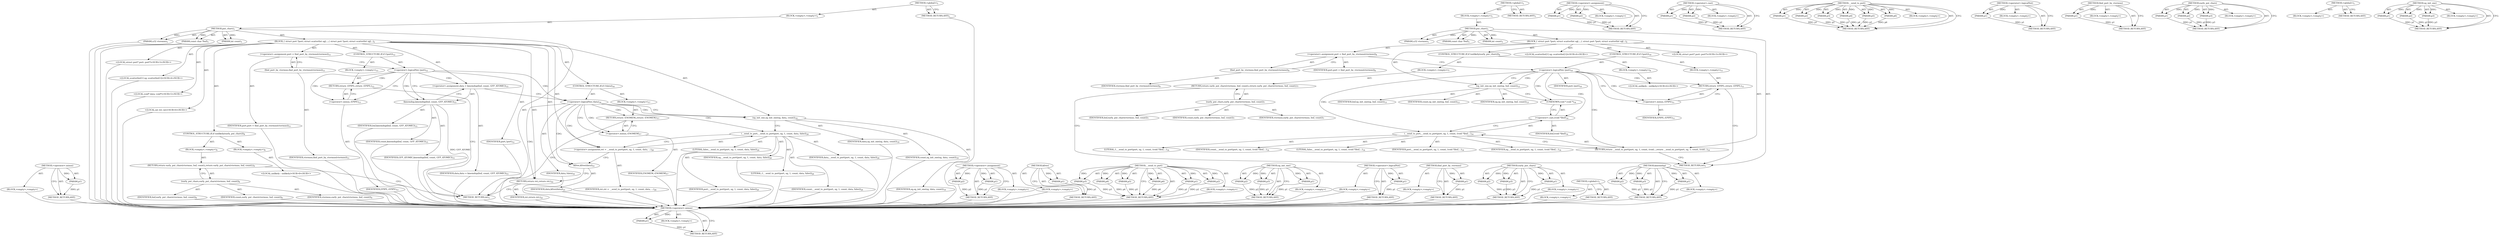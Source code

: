 digraph "kmemdup" {
vulnerable_97 [label=<(METHOD,&lt;operator&gt;.minus)>];
vulnerable_98 [label=<(PARAM,p1)>];
vulnerable_99 [label=<(BLOCK,&lt;empty&gt;,&lt;empty&gt;)>];
vulnerable_100 [label=<(METHOD_RETURN,ANY)>];
vulnerable_6 [label=<(METHOD,&lt;global&gt;)<SUB>1</SUB>>];
vulnerable_7 [label=<(BLOCK,&lt;empty&gt;,&lt;empty&gt;)<SUB>1</SUB>>];
vulnerable_8 [label=<(METHOD,put_chars)<SUB>1</SUB>>];
vulnerable_9 [label=<(PARAM,u32 vtermno)<SUB>1</SUB>>];
vulnerable_10 [label=<(PARAM,const char *buf)<SUB>1</SUB>>];
vulnerable_11 [label=<(PARAM,int count)<SUB>1</SUB>>];
vulnerable_12 [label=<(BLOCK,{
 	struct port *port;
 	struct scatterlist sg[...,{
 	struct port *port;
 	struct scatterlist sg[...)<SUB>2</SUB>>];
vulnerable_13 [label="<(LOCAL,struct port* port: port*)<SUB>3</SUB>>"];
vulnerable_14 [label="<(LOCAL,scatterlist[1] sg: scatterlist[1])<SUB>4</SUB>>"];
vulnerable_15 [label=<(CONTROL_STRUCTURE,IF,if (unlikely(early_put_chars)))<SUB>6</SUB>>];
vulnerable_16 [label=<(BLOCK,&lt;empty&gt;,&lt;empty&gt;)<SUB>6</SUB>>];
vulnerable_17 [label="<(LOCAL,unlikely : unlikely)<SUB>6</SUB>>"];
vulnerable_18 [label=<(BLOCK,&lt;empty&gt;,&lt;empty&gt;)<SUB>7</SUB>>];
vulnerable_19 [label=<(RETURN,return early_put_chars(vtermno, buf, count);,return early_put_chars(vtermno, buf, count);)<SUB>7</SUB>>];
vulnerable_20 [label=<(early_put_chars,early_put_chars(vtermno, buf, count))<SUB>7</SUB>>];
vulnerable_21 [label=<(IDENTIFIER,vtermno,early_put_chars(vtermno, buf, count))<SUB>7</SUB>>];
vulnerable_22 [label=<(IDENTIFIER,buf,early_put_chars(vtermno, buf, count))<SUB>7</SUB>>];
vulnerable_23 [label=<(IDENTIFIER,count,early_put_chars(vtermno, buf, count))<SUB>7</SUB>>];
vulnerable_24 [label=<(&lt;operator&gt;.assignment,port = find_port_by_vtermno(vtermno))<SUB>9</SUB>>];
vulnerable_25 [label=<(IDENTIFIER,port,port = find_port_by_vtermno(vtermno))<SUB>9</SUB>>];
vulnerable_26 [label=<(find_port_by_vtermno,find_port_by_vtermno(vtermno))<SUB>9</SUB>>];
vulnerable_27 [label=<(IDENTIFIER,vtermno,find_port_by_vtermno(vtermno))<SUB>9</SUB>>];
vulnerable_28 [label=<(CONTROL_STRUCTURE,IF,if (!port))<SUB>10</SUB>>];
vulnerable_29 [label=<(&lt;operator&gt;.logicalNot,!port)<SUB>10</SUB>>];
vulnerable_30 [label=<(IDENTIFIER,port,!port)<SUB>10</SUB>>];
vulnerable_31 [label=<(BLOCK,&lt;empty&gt;,&lt;empty&gt;)<SUB>11</SUB>>];
vulnerable_32 [label=<(RETURN,return -EPIPE;,return -EPIPE;)<SUB>11</SUB>>];
vulnerable_33 [label=<(&lt;operator&gt;.minus,-EPIPE)<SUB>11</SUB>>];
vulnerable_34 [label=<(IDENTIFIER,EPIPE,-EPIPE)<SUB>11</SUB>>];
vulnerable_35 [label=<(sg_init_one,sg_init_one(sg, buf, count))<SUB>13</SUB>>];
vulnerable_36 [label=<(IDENTIFIER,sg,sg_init_one(sg, buf, count))<SUB>13</SUB>>];
vulnerable_37 [label=<(IDENTIFIER,buf,sg_init_one(sg, buf, count))<SUB>13</SUB>>];
vulnerable_38 [label=<(IDENTIFIER,count,sg_init_one(sg, buf, count))<SUB>13</SUB>>];
vulnerable_39 [label=<(RETURN,return __send_to_port(port, sg, 1, count, (void...,return __send_to_port(port, sg, 1, count, (void...)<SUB>14</SUB>>];
vulnerable_40 [label=<(__send_to_port,__send_to_port(port, sg, 1, count, (void *)buf,...)<SUB>14</SUB>>];
vulnerable_41 [label=<(IDENTIFIER,port,__send_to_port(port, sg, 1, count, (void *)buf,...)<SUB>14</SUB>>];
vulnerable_42 [label=<(IDENTIFIER,sg,__send_to_port(port, sg, 1, count, (void *)buf,...)<SUB>14</SUB>>];
vulnerable_43 [label=<(LITERAL,1,__send_to_port(port, sg, 1, count, (void *)buf,...)<SUB>14</SUB>>];
vulnerable_44 [label=<(IDENTIFIER,count,__send_to_port(port, sg, 1, count, (void *)buf,...)<SUB>14</SUB>>];
vulnerable_45 [label=<(&lt;operator&gt;.cast,(void *)buf)<SUB>14</SUB>>];
vulnerable_46 [label=<(UNKNOWN,void *,void *)<SUB>14</SUB>>];
vulnerable_47 [label=<(IDENTIFIER,buf,(void *)buf)<SUB>14</SUB>>];
vulnerable_48 [label=<(LITERAL,false,__send_to_port(port, sg, 1, count, (void *)buf,...)<SUB>14</SUB>>];
vulnerable_49 [label=<(METHOD_RETURN,int)<SUB>1</SUB>>];
vulnerable_51 [label=<(METHOD_RETURN,ANY)<SUB>1</SUB>>];
vulnerable_84 [label=<(METHOD,&lt;operator&gt;.assignment)>];
vulnerable_85 [label=<(PARAM,p1)>];
vulnerable_86 [label=<(PARAM,p2)>];
vulnerable_87 [label=<(BLOCK,&lt;empty&gt;,&lt;empty&gt;)>];
vulnerable_88 [label=<(METHOD_RETURN,ANY)>];
vulnerable_116 [label=<(METHOD,&lt;operator&gt;.cast)>];
vulnerable_117 [label=<(PARAM,p1)>];
vulnerable_118 [label=<(PARAM,p2)>];
vulnerable_119 [label=<(BLOCK,&lt;empty&gt;,&lt;empty&gt;)>];
vulnerable_120 [label=<(METHOD_RETURN,ANY)>];
vulnerable_107 [label=<(METHOD,__send_to_port)>];
vulnerable_108 [label=<(PARAM,p1)>];
vulnerable_109 [label=<(PARAM,p2)>];
vulnerable_110 [label=<(PARAM,p3)>];
vulnerable_111 [label=<(PARAM,p4)>];
vulnerable_112 [label=<(PARAM,p5)>];
vulnerable_113 [label=<(PARAM,p6)>];
vulnerable_114 [label=<(BLOCK,&lt;empty&gt;,&lt;empty&gt;)>];
vulnerable_115 [label=<(METHOD_RETURN,ANY)>];
vulnerable_93 [label=<(METHOD,&lt;operator&gt;.logicalNot)>];
vulnerable_94 [label=<(PARAM,p1)>];
vulnerable_95 [label=<(BLOCK,&lt;empty&gt;,&lt;empty&gt;)>];
vulnerable_96 [label=<(METHOD_RETURN,ANY)>];
vulnerable_89 [label=<(METHOD,find_port_by_vtermno)>];
vulnerable_90 [label=<(PARAM,p1)>];
vulnerable_91 [label=<(BLOCK,&lt;empty&gt;,&lt;empty&gt;)>];
vulnerable_92 [label=<(METHOD_RETURN,ANY)>];
vulnerable_78 [label=<(METHOD,early_put_chars)>];
vulnerable_79 [label=<(PARAM,p1)>];
vulnerable_80 [label=<(PARAM,p2)>];
vulnerable_81 [label=<(PARAM,p3)>];
vulnerable_82 [label=<(BLOCK,&lt;empty&gt;,&lt;empty&gt;)>];
vulnerable_83 [label=<(METHOD_RETURN,ANY)>];
vulnerable_72 [label=<(METHOD,&lt;global&gt;)<SUB>1</SUB>>];
vulnerable_73 [label=<(BLOCK,&lt;empty&gt;,&lt;empty&gt;)>];
vulnerable_74 [label=<(METHOD_RETURN,ANY)>];
vulnerable_101 [label=<(METHOD,sg_init_one)>];
vulnerable_102 [label=<(PARAM,p1)>];
vulnerable_103 [label=<(PARAM,p2)>];
vulnerable_104 [label=<(PARAM,p3)>];
vulnerable_105 [label=<(BLOCK,&lt;empty&gt;,&lt;empty&gt;)>];
vulnerable_106 [label=<(METHOD_RETURN,ANY)>];
fixed_117 [label=<(METHOD,&lt;operator&gt;.minus)>];
fixed_118 [label=<(PARAM,p1)>];
fixed_119 [label=<(BLOCK,&lt;empty&gt;,&lt;empty&gt;)>];
fixed_120 [label=<(METHOD_RETURN,ANY)>];
fixed_6 [label=<(METHOD,&lt;global&gt;)<SUB>1</SUB>>];
fixed_7 [label=<(BLOCK,&lt;empty&gt;,&lt;empty&gt;)<SUB>1</SUB>>];
fixed_8 [label=<(METHOD,put_chars)<SUB>1</SUB>>];
fixed_9 [label=<(PARAM,u32 vtermno)<SUB>1</SUB>>];
fixed_10 [label=<(PARAM,const char *buf)<SUB>1</SUB>>];
fixed_11 [label=<(PARAM,int count)<SUB>1</SUB>>];
fixed_12 [label=<(BLOCK,{
 	struct port *port;
 	struct scatterlist sg[...,{
 	struct port *port;
 	struct scatterlist sg[...)<SUB>2</SUB>>];
fixed_13 [label="<(LOCAL,struct port* port: port*)<SUB>3</SUB>>"];
fixed_14 [label="<(LOCAL,scatterlist[1] sg: scatterlist[1])<SUB>4</SUB>>"];
fixed_15 [label="<(LOCAL,void* data: void*)<SUB>5</SUB>>"];
fixed_16 [label="<(LOCAL,int ret: int)<SUB>6</SUB>>"];
fixed_17 [label=<(CONTROL_STRUCTURE,IF,if (unlikely(early_put_chars)))<SUB>8</SUB>>];
fixed_18 [label=<(BLOCK,&lt;empty&gt;,&lt;empty&gt;)<SUB>8</SUB>>];
fixed_19 [label="<(LOCAL,unlikely : unlikely)<SUB>8</SUB>>"];
fixed_20 [label=<(BLOCK,&lt;empty&gt;,&lt;empty&gt;)<SUB>9</SUB>>];
fixed_21 [label=<(RETURN,return early_put_chars(vtermno, buf, count);,return early_put_chars(vtermno, buf, count);)<SUB>9</SUB>>];
fixed_22 [label=<(early_put_chars,early_put_chars(vtermno, buf, count))<SUB>9</SUB>>];
fixed_23 [label=<(IDENTIFIER,vtermno,early_put_chars(vtermno, buf, count))<SUB>9</SUB>>];
fixed_24 [label=<(IDENTIFIER,buf,early_put_chars(vtermno, buf, count))<SUB>9</SUB>>];
fixed_25 [label=<(IDENTIFIER,count,early_put_chars(vtermno, buf, count))<SUB>9</SUB>>];
fixed_26 [label=<(&lt;operator&gt;.assignment,port = find_port_by_vtermno(vtermno))<SUB>11</SUB>>];
fixed_27 [label=<(IDENTIFIER,port,port = find_port_by_vtermno(vtermno))<SUB>11</SUB>>];
fixed_28 [label=<(find_port_by_vtermno,find_port_by_vtermno(vtermno))<SUB>11</SUB>>];
fixed_29 [label=<(IDENTIFIER,vtermno,find_port_by_vtermno(vtermno))<SUB>11</SUB>>];
fixed_30 [label=<(CONTROL_STRUCTURE,IF,if (!port))<SUB>12</SUB>>];
fixed_31 [label=<(&lt;operator&gt;.logicalNot,!port)<SUB>12</SUB>>];
fixed_32 [label=<(IDENTIFIER,port,!port)<SUB>12</SUB>>];
fixed_33 [label=<(BLOCK,&lt;empty&gt;,&lt;empty&gt;)<SUB>13</SUB>>];
fixed_34 [label=<(RETURN,return -EPIPE;,return -EPIPE;)<SUB>13</SUB>>];
fixed_35 [label=<(&lt;operator&gt;.minus,-EPIPE)<SUB>13</SUB>>];
fixed_36 [label=<(IDENTIFIER,EPIPE,-EPIPE)<SUB>13</SUB>>];
fixed_37 [label=<(&lt;operator&gt;.assignment,data = kmemdup(buf, count, GFP_ATOMIC))<SUB>15</SUB>>];
fixed_38 [label=<(IDENTIFIER,data,data = kmemdup(buf, count, GFP_ATOMIC))<SUB>15</SUB>>];
fixed_39 [label=<(kmemdup,kmemdup(buf, count, GFP_ATOMIC))<SUB>15</SUB>>];
fixed_40 [label=<(IDENTIFIER,buf,kmemdup(buf, count, GFP_ATOMIC))<SUB>15</SUB>>];
fixed_41 [label=<(IDENTIFIER,count,kmemdup(buf, count, GFP_ATOMIC))<SUB>15</SUB>>];
fixed_42 [label=<(IDENTIFIER,GFP_ATOMIC,kmemdup(buf, count, GFP_ATOMIC))<SUB>15</SUB>>];
fixed_43 [label=<(CONTROL_STRUCTURE,IF,if (!data))<SUB>16</SUB>>];
fixed_44 [label=<(&lt;operator&gt;.logicalNot,!data)<SUB>16</SUB>>];
fixed_45 [label=<(IDENTIFIER,data,!data)<SUB>16</SUB>>];
fixed_46 [label=<(BLOCK,&lt;empty&gt;,&lt;empty&gt;)<SUB>17</SUB>>];
fixed_47 [label=<(RETURN,return -ENOMEM;,return -ENOMEM;)<SUB>17</SUB>>];
fixed_48 [label=<(&lt;operator&gt;.minus,-ENOMEM)<SUB>17</SUB>>];
fixed_49 [label=<(IDENTIFIER,ENOMEM,-ENOMEM)<SUB>17</SUB>>];
fixed_50 [label=<(sg_init_one,sg_init_one(sg, data, count))<SUB>19</SUB>>];
fixed_51 [label=<(IDENTIFIER,sg,sg_init_one(sg, data, count))<SUB>19</SUB>>];
fixed_52 [label=<(IDENTIFIER,data,sg_init_one(sg, data, count))<SUB>19</SUB>>];
fixed_53 [label=<(IDENTIFIER,count,sg_init_one(sg, data, count))<SUB>19</SUB>>];
fixed_54 [label=<(&lt;operator&gt;.assignment,ret = __send_to_port(port, sg, 1, count, data, ...)<SUB>20</SUB>>];
fixed_55 [label=<(IDENTIFIER,ret,ret = __send_to_port(port, sg, 1, count, data, ...)<SUB>20</SUB>>];
fixed_56 [label=<(__send_to_port,__send_to_port(port, sg, 1, count, data, false))<SUB>20</SUB>>];
fixed_57 [label=<(IDENTIFIER,port,__send_to_port(port, sg, 1, count, data, false))<SUB>20</SUB>>];
fixed_58 [label=<(IDENTIFIER,sg,__send_to_port(port, sg, 1, count, data, false))<SUB>20</SUB>>];
fixed_59 [label=<(LITERAL,1,__send_to_port(port, sg, 1, count, data, false))<SUB>20</SUB>>];
fixed_60 [label=<(IDENTIFIER,count,__send_to_port(port, sg, 1, count, data, false))<SUB>20</SUB>>];
fixed_61 [label=<(IDENTIFIER,data,__send_to_port(port, sg, 1, count, data, false))<SUB>20</SUB>>];
fixed_62 [label=<(LITERAL,false,__send_to_port(port, sg, 1, count, data, false))<SUB>20</SUB>>];
fixed_63 [label=<(kfree,kfree(data))<SUB>21</SUB>>];
fixed_64 [label=<(IDENTIFIER,data,kfree(data))<SUB>21</SUB>>];
fixed_65 [label=<(RETURN,return ret;,return ret;)<SUB>22</SUB>>];
fixed_66 [label=<(IDENTIFIER,ret,return ret;)<SUB>22</SUB>>];
fixed_67 [label=<(METHOD_RETURN,int)<SUB>1</SUB>>];
fixed_69 [label=<(METHOD_RETURN,ANY)<SUB>1</SUB>>];
fixed_104 [label=<(METHOD,&lt;operator&gt;.assignment)>];
fixed_105 [label=<(PARAM,p1)>];
fixed_106 [label=<(PARAM,p2)>];
fixed_107 [label=<(BLOCK,&lt;empty&gt;,&lt;empty&gt;)>];
fixed_108 [label=<(METHOD_RETURN,ANY)>];
fixed_142 [label=<(METHOD,kfree)>];
fixed_143 [label=<(PARAM,p1)>];
fixed_144 [label=<(BLOCK,&lt;empty&gt;,&lt;empty&gt;)>];
fixed_145 [label=<(METHOD_RETURN,ANY)>];
fixed_133 [label=<(METHOD,__send_to_port)>];
fixed_134 [label=<(PARAM,p1)>];
fixed_135 [label=<(PARAM,p2)>];
fixed_136 [label=<(PARAM,p3)>];
fixed_137 [label=<(PARAM,p4)>];
fixed_138 [label=<(PARAM,p5)>];
fixed_139 [label=<(PARAM,p6)>];
fixed_140 [label=<(BLOCK,&lt;empty&gt;,&lt;empty&gt;)>];
fixed_141 [label=<(METHOD_RETURN,ANY)>];
fixed_127 [label=<(METHOD,sg_init_one)>];
fixed_128 [label=<(PARAM,p1)>];
fixed_129 [label=<(PARAM,p2)>];
fixed_130 [label=<(PARAM,p3)>];
fixed_131 [label=<(BLOCK,&lt;empty&gt;,&lt;empty&gt;)>];
fixed_132 [label=<(METHOD_RETURN,ANY)>];
fixed_113 [label=<(METHOD,&lt;operator&gt;.logicalNot)>];
fixed_114 [label=<(PARAM,p1)>];
fixed_115 [label=<(BLOCK,&lt;empty&gt;,&lt;empty&gt;)>];
fixed_116 [label=<(METHOD_RETURN,ANY)>];
fixed_109 [label=<(METHOD,find_port_by_vtermno)>];
fixed_110 [label=<(PARAM,p1)>];
fixed_111 [label=<(BLOCK,&lt;empty&gt;,&lt;empty&gt;)>];
fixed_112 [label=<(METHOD_RETURN,ANY)>];
fixed_98 [label=<(METHOD,early_put_chars)>];
fixed_99 [label=<(PARAM,p1)>];
fixed_100 [label=<(PARAM,p2)>];
fixed_101 [label=<(PARAM,p3)>];
fixed_102 [label=<(BLOCK,&lt;empty&gt;,&lt;empty&gt;)>];
fixed_103 [label=<(METHOD_RETURN,ANY)>];
fixed_92 [label=<(METHOD,&lt;global&gt;)<SUB>1</SUB>>];
fixed_93 [label=<(BLOCK,&lt;empty&gt;,&lt;empty&gt;)>];
fixed_94 [label=<(METHOD_RETURN,ANY)>];
fixed_121 [label=<(METHOD,kmemdup)>];
fixed_122 [label=<(PARAM,p1)>];
fixed_123 [label=<(PARAM,p2)>];
fixed_124 [label=<(PARAM,p3)>];
fixed_125 [label=<(BLOCK,&lt;empty&gt;,&lt;empty&gt;)>];
fixed_126 [label=<(METHOD_RETURN,ANY)>];
vulnerable_97 -> vulnerable_98  [key=0, label="AST: "];
vulnerable_97 -> vulnerable_98  [key=1, label="DDG: "];
vulnerable_97 -> vulnerable_99  [key=0, label="AST: "];
vulnerable_97 -> vulnerable_100  [key=0, label="AST: "];
vulnerable_97 -> vulnerable_100  [key=1, label="CFG: "];
vulnerable_98 -> vulnerable_100  [key=0, label="DDG: p1"];
vulnerable_6 -> vulnerable_7  [key=0, label="AST: "];
vulnerable_6 -> vulnerable_51  [key=0, label="AST: "];
vulnerable_6 -> vulnerable_51  [key=1, label="CFG: "];
vulnerable_7 -> vulnerable_8  [key=0, label="AST: "];
vulnerable_8 -> vulnerable_9  [key=0, label="AST: "];
vulnerable_8 -> vulnerable_9  [key=1, label="DDG: "];
vulnerable_8 -> vulnerable_10  [key=0, label="AST: "];
vulnerable_8 -> vulnerable_10  [key=1, label="DDG: "];
vulnerable_8 -> vulnerable_11  [key=0, label="AST: "];
vulnerable_8 -> vulnerable_11  [key=1, label="DDG: "];
vulnerable_8 -> vulnerable_12  [key=0, label="AST: "];
vulnerable_8 -> vulnerable_49  [key=0, label="AST: "];
vulnerable_12 -> vulnerable_13  [key=0, label="AST: "];
vulnerable_12 -> vulnerable_14  [key=0, label="AST: "];
vulnerable_12 -> vulnerable_15  [key=0, label="AST: "];
vulnerable_12 -> vulnerable_24  [key=0, label="AST: "];
vulnerable_12 -> vulnerable_28  [key=0, label="AST: "];
vulnerable_12 -> vulnerable_35  [key=0, label="AST: "];
vulnerable_12 -> vulnerable_39  [key=0, label="AST: "];
vulnerable_15 -> vulnerable_16  [key=0, label="AST: "];
vulnerable_15 -> vulnerable_18  [key=0, label="AST: "];
vulnerable_16 -> vulnerable_17  [key=0, label="AST: "];
vulnerable_18 -> vulnerable_19  [key=0, label="AST: "];
vulnerable_19 -> vulnerable_20  [key=0, label="AST: "];
vulnerable_19 -> vulnerable_49  [key=0, label="CFG: "];
vulnerable_20 -> vulnerable_21  [key=0, label="AST: "];
vulnerable_20 -> vulnerable_22  [key=0, label="AST: "];
vulnerable_20 -> vulnerable_23  [key=0, label="AST: "];
vulnerable_20 -> vulnerable_19  [key=0, label="CFG: "];
vulnerable_24 -> vulnerable_25  [key=0, label="AST: "];
vulnerable_24 -> vulnerable_26  [key=0, label="AST: "];
vulnerable_24 -> vulnerable_29  [key=0, label="CFG: "];
vulnerable_26 -> vulnerable_27  [key=0, label="AST: "];
vulnerable_26 -> vulnerable_24  [key=0, label="CFG: "];
vulnerable_28 -> vulnerable_29  [key=0, label="AST: "];
vulnerable_28 -> vulnerable_31  [key=0, label="AST: "];
vulnerable_29 -> vulnerable_30  [key=0, label="AST: "];
vulnerable_29 -> vulnerable_33  [key=0, label="CFG: "];
vulnerable_29 -> vulnerable_33  [key=1, label="CDG: "];
vulnerable_29 -> vulnerable_35  [key=0, label="CFG: "];
vulnerable_29 -> vulnerable_35  [key=1, label="CDG: "];
vulnerable_29 -> vulnerable_40  [key=0, label="CDG: "];
vulnerable_29 -> vulnerable_32  [key=0, label="CDG: "];
vulnerable_29 -> vulnerable_46  [key=0, label="CDG: "];
vulnerable_29 -> vulnerable_45  [key=0, label="CDG: "];
vulnerable_29 -> vulnerable_39  [key=0, label="CDG: "];
vulnerable_31 -> vulnerable_32  [key=0, label="AST: "];
vulnerable_32 -> vulnerable_33  [key=0, label="AST: "];
vulnerable_32 -> vulnerable_49  [key=0, label="CFG: "];
vulnerable_33 -> vulnerable_34  [key=0, label="AST: "];
vulnerable_33 -> vulnerable_32  [key=0, label="CFG: "];
vulnerable_35 -> vulnerable_36  [key=0, label="AST: "];
vulnerable_35 -> vulnerable_37  [key=0, label="AST: "];
vulnerable_35 -> vulnerable_38  [key=0, label="AST: "];
vulnerable_35 -> vulnerable_46  [key=0, label="CFG: "];
vulnerable_39 -> vulnerable_40  [key=0, label="AST: "];
vulnerable_39 -> vulnerable_49  [key=0, label="CFG: "];
vulnerable_40 -> vulnerable_41  [key=0, label="AST: "];
vulnerable_40 -> vulnerable_42  [key=0, label="AST: "];
vulnerable_40 -> vulnerable_43  [key=0, label="AST: "];
vulnerable_40 -> vulnerable_44  [key=0, label="AST: "];
vulnerable_40 -> vulnerable_45  [key=0, label="AST: "];
vulnerable_40 -> vulnerable_48  [key=0, label="AST: "];
vulnerable_40 -> vulnerable_39  [key=0, label="CFG: "];
vulnerable_45 -> vulnerable_46  [key=0, label="AST: "];
vulnerable_45 -> vulnerable_47  [key=0, label="AST: "];
vulnerable_45 -> vulnerable_40  [key=0, label="CFG: "];
vulnerable_46 -> vulnerable_45  [key=0, label="CFG: "];
vulnerable_84 -> vulnerable_85  [key=0, label="AST: "];
vulnerable_84 -> vulnerable_85  [key=1, label="DDG: "];
vulnerable_84 -> vulnerable_87  [key=0, label="AST: "];
vulnerable_84 -> vulnerable_86  [key=0, label="AST: "];
vulnerable_84 -> vulnerable_86  [key=1, label="DDG: "];
vulnerable_84 -> vulnerable_88  [key=0, label="AST: "];
vulnerable_84 -> vulnerable_88  [key=1, label="CFG: "];
vulnerable_85 -> vulnerable_88  [key=0, label="DDG: p1"];
vulnerable_86 -> vulnerable_88  [key=0, label="DDG: p2"];
vulnerable_116 -> vulnerable_117  [key=0, label="AST: "];
vulnerable_116 -> vulnerable_117  [key=1, label="DDG: "];
vulnerable_116 -> vulnerable_119  [key=0, label="AST: "];
vulnerable_116 -> vulnerable_118  [key=0, label="AST: "];
vulnerable_116 -> vulnerable_118  [key=1, label="DDG: "];
vulnerable_116 -> vulnerable_120  [key=0, label="AST: "];
vulnerable_116 -> vulnerable_120  [key=1, label="CFG: "];
vulnerable_117 -> vulnerable_120  [key=0, label="DDG: p1"];
vulnerable_118 -> vulnerable_120  [key=0, label="DDG: p2"];
vulnerable_107 -> vulnerable_108  [key=0, label="AST: "];
vulnerable_107 -> vulnerable_108  [key=1, label="DDG: "];
vulnerable_107 -> vulnerable_114  [key=0, label="AST: "];
vulnerable_107 -> vulnerable_109  [key=0, label="AST: "];
vulnerable_107 -> vulnerable_109  [key=1, label="DDG: "];
vulnerable_107 -> vulnerable_115  [key=0, label="AST: "];
vulnerable_107 -> vulnerable_115  [key=1, label="CFG: "];
vulnerable_107 -> vulnerable_110  [key=0, label="AST: "];
vulnerable_107 -> vulnerable_110  [key=1, label="DDG: "];
vulnerable_107 -> vulnerable_111  [key=0, label="AST: "];
vulnerable_107 -> vulnerable_111  [key=1, label="DDG: "];
vulnerable_107 -> vulnerable_112  [key=0, label="AST: "];
vulnerable_107 -> vulnerable_112  [key=1, label="DDG: "];
vulnerable_107 -> vulnerable_113  [key=0, label="AST: "];
vulnerable_107 -> vulnerable_113  [key=1, label="DDG: "];
vulnerable_108 -> vulnerable_115  [key=0, label="DDG: p1"];
vulnerable_109 -> vulnerable_115  [key=0, label="DDG: p2"];
vulnerable_110 -> vulnerable_115  [key=0, label="DDG: p3"];
vulnerable_111 -> vulnerable_115  [key=0, label="DDG: p4"];
vulnerable_112 -> vulnerable_115  [key=0, label="DDG: p5"];
vulnerable_113 -> vulnerable_115  [key=0, label="DDG: p6"];
vulnerable_93 -> vulnerable_94  [key=0, label="AST: "];
vulnerable_93 -> vulnerable_94  [key=1, label="DDG: "];
vulnerable_93 -> vulnerable_95  [key=0, label="AST: "];
vulnerable_93 -> vulnerable_96  [key=0, label="AST: "];
vulnerable_93 -> vulnerable_96  [key=1, label="CFG: "];
vulnerable_94 -> vulnerable_96  [key=0, label="DDG: p1"];
vulnerable_89 -> vulnerable_90  [key=0, label="AST: "];
vulnerable_89 -> vulnerable_90  [key=1, label="DDG: "];
vulnerable_89 -> vulnerable_91  [key=0, label="AST: "];
vulnerable_89 -> vulnerable_92  [key=0, label="AST: "];
vulnerable_89 -> vulnerable_92  [key=1, label="CFG: "];
vulnerable_90 -> vulnerable_92  [key=0, label="DDG: p1"];
vulnerable_78 -> vulnerable_79  [key=0, label="AST: "];
vulnerable_78 -> vulnerable_79  [key=1, label="DDG: "];
vulnerable_78 -> vulnerable_82  [key=0, label="AST: "];
vulnerable_78 -> vulnerable_80  [key=0, label="AST: "];
vulnerable_78 -> vulnerable_80  [key=1, label="DDG: "];
vulnerable_78 -> vulnerable_83  [key=0, label="AST: "];
vulnerable_78 -> vulnerable_83  [key=1, label="CFG: "];
vulnerable_78 -> vulnerable_81  [key=0, label="AST: "];
vulnerable_78 -> vulnerable_81  [key=1, label="DDG: "];
vulnerable_79 -> vulnerable_83  [key=0, label="DDG: p1"];
vulnerable_80 -> vulnerable_83  [key=0, label="DDG: p2"];
vulnerable_81 -> vulnerable_83  [key=0, label="DDG: p3"];
vulnerable_72 -> vulnerable_73  [key=0, label="AST: "];
vulnerable_72 -> vulnerable_74  [key=0, label="AST: "];
vulnerable_72 -> vulnerable_74  [key=1, label="CFG: "];
vulnerable_101 -> vulnerable_102  [key=0, label="AST: "];
vulnerable_101 -> vulnerable_102  [key=1, label="DDG: "];
vulnerable_101 -> vulnerable_105  [key=0, label="AST: "];
vulnerable_101 -> vulnerable_103  [key=0, label="AST: "];
vulnerable_101 -> vulnerable_103  [key=1, label="DDG: "];
vulnerable_101 -> vulnerable_106  [key=0, label="AST: "];
vulnerable_101 -> vulnerable_106  [key=1, label="CFG: "];
vulnerable_101 -> vulnerable_104  [key=0, label="AST: "];
vulnerable_101 -> vulnerable_104  [key=1, label="DDG: "];
vulnerable_102 -> vulnerable_106  [key=0, label="DDG: p1"];
vulnerable_103 -> vulnerable_106  [key=0, label="DDG: p2"];
vulnerable_104 -> vulnerable_106  [key=0, label="DDG: p3"];
fixed_117 -> fixed_118  [key=0, label="AST: "];
fixed_117 -> fixed_118  [key=1, label="DDG: "];
fixed_117 -> fixed_119  [key=0, label="AST: "];
fixed_117 -> fixed_120  [key=0, label="AST: "];
fixed_117 -> fixed_120  [key=1, label="CFG: "];
fixed_118 -> fixed_120  [key=0, label="DDG: p1"];
fixed_119 -> vulnerable_97  [key=0];
fixed_120 -> vulnerable_97  [key=0];
fixed_6 -> fixed_7  [key=0, label="AST: "];
fixed_6 -> fixed_69  [key=0, label="AST: "];
fixed_6 -> fixed_69  [key=1, label="CFG: "];
fixed_7 -> fixed_8  [key=0, label="AST: "];
fixed_8 -> fixed_9  [key=0, label="AST: "];
fixed_8 -> fixed_9  [key=1, label="DDG: "];
fixed_8 -> fixed_10  [key=0, label="AST: "];
fixed_8 -> fixed_10  [key=1, label="DDG: "];
fixed_8 -> fixed_11  [key=0, label="AST: "];
fixed_8 -> fixed_11  [key=1, label="DDG: "];
fixed_8 -> fixed_12  [key=0, label="AST: "];
fixed_8 -> fixed_67  [key=0, label="AST: "];
fixed_9 -> vulnerable_97  [key=0];
fixed_10 -> vulnerable_97  [key=0];
fixed_11 -> vulnerable_97  [key=0];
fixed_12 -> fixed_13  [key=0, label="AST: "];
fixed_12 -> fixed_14  [key=0, label="AST: "];
fixed_12 -> fixed_15  [key=0, label="AST: "];
fixed_12 -> fixed_16  [key=0, label="AST: "];
fixed_12 -> fixed_17  [key=0, label="AST: "];
fixed_12 -> fixed_26  [key=0, label="AST: "];
fixed_12 -> fixed_30  [key=0, label="AST: "];
fixed_12 -> fixed_37  [key=0, label="AST: "];
fixed_12 -> fixed_43  [key=0, label="AST: "];
fixed_12 -> fixed_50  [key=0, label="AST: "];
fixed_12 -> fixed_54  [key=0, label="AST: "];
fixed_12 -> fixed_63  [key=0, label="AST: "];
fixed_12 -> fixed_65  [key=0, label="AST: "];
fixed_13 -> vulnerable_97  [key=0];
fixed_14 -> vulnerable_97  [key=0];
fixed_15 -> vulnerable_97  [key=0];
fixed_16 -> vulnerable_97  [key=0];
fixed_17 -> fixed_18  [key=0, label="AST: "];
fixed_17 -> fixed_20  [key=0, label="AST: "];
fixed_18 -> fixed_19  [key=0, label="AST: "];
fixed_19 -> vulnerable_97  [key=0];
fixed_20 -> fixed_21  [key=0, label="AST: "];
fixed_21 -> fixed_22  [key=0, label="AST: "];
fixed_21 -> fixed_67  [key=0, label="CFG: "];
fixed_22 -> fixed_23  [key=0, label="AST: "];
fixed_22 -> fixed_24  [key=0, label="AST: "];
fixed_22 -> fixed_25  [key=0, label="AST: "];
fixed_22 -> fixed_21  [key=0, label="CFG: "];
fixed_23 -> vulnerable_97  [key=0];
fixed_24 -> vulnerable_97  [key=0];
fixed_25 -> vulnerable_97  [key=0];
fixed_26 -> fixed_27  [key=0, label="AST: "];
fixed_26 -> fixed_28  [key=0, label="AST: "];
fixed_26 -> fixed_31  [key=0, label="CFG: "];
fixed_27 -> vulnerable_97  [key=0];
fixed_28 -> fixed_29  [key=0, label="AST: "];
fixed_28 -> fixed_26  [key=0, label="CFG: "];
fixed_29 -> vulnerable_97  [key=0];
fixed_30 -> fixed_31  [key=0, label="AST: "];
fixed_30 -> fixed_33  [key=0, label="AST: "];
fixed_31 -> fixed_32  [key=0, label="AST: "];
fixed_31 -> fixed_35  [key=0, label="CFG: "];
fixed_31 -> fixed_35  [key=1, label="CDG: "];
fixed_31 -> fixed_39  [key=0, label="CFG: "];
fixed_31 -> fixed_39  [key=1, label="CDG: "];
fixed_31 -> fixed_34  [key=0, label="CDG: "];
fixed_31 -> fixed_37  [key=0, label="CDG: "];
fixed_31 -> fixed_44  [key=0, label="CDG: "];
fixed_32 -> vulnerable_97  [key=0];
fixed_33 -> fixed_34  [key=0, label="AST: "];
fixed_34 -> fixed_35  [key=0, label="AST: "];
fixed_34 -> fixed_67  [key=0, label="CFG: "];
fixed_35 -> fixed_36  [key=0, label="AST: "];
fixed_35 -> fixed_34  [key=0, label="CFG: "];
fixed_36 -> vulnerable_97  [key=0];
fixed_37 -> fixed_38  [key=0, label="AST: "];
fixed_37 -> fixed_39  [key=0, label="AST: "];
fixed_37 -> fixed_44  [key=0, label="CFG: "];
fixed_38 -> vulnerable_97  [key=0];
fixed_39 -> fixed_40  [key=0, label="AST: "];
fixed_39 -> fixed_41  [key=0, label="AST: "];
fixed_39 -> fixed_42  [key=0, label="AST: "];
fixed_39 -> fixed_37  [key=0, label="CFG: "];
fixed_39 -> fixed_67  [key=0, label="DDG: GFP_ATOMIC"];
fixed_40 -> vulnerable_97  [key=0];
fixed_41 -> vulnerable_97  [key=0];
fixed_42 -> vulnerable_97  [key=0];
fixed_43 -> fixed_44  [key=0, label="AST: "];
fixed_43 -> fixed_46  [key=0, label="AST: "];
fixed_44 -> fixed_45  [key=0, label="AST: "];
fixed_44 -> fixed_48  [key=0, label="CFG: "];
fixed_44 -> fixed_48  [key=1, label="CDG: "];
fixed_44 -> fixed_50  [key=0, label="CFG: "];
fixed_44 -> fixed_50  [key=1, label="CDG: "];
fixed_44 -> fixed_47  [key=0, label="CDG: "];
fixed_44 -> fixed_56  [key=0, label="CDG: "];
fixed_44 -> fixed_63  [key=0, label="CDG: "];
fixed_44 -> fixed_65  [key=0, label="CDG: "];
fixed_44 -> fixed_54  [key=0, label="CDG: "];
fixed_45 -> vulnerable_97  [key=0];
fixed_46 -> fixed_47  [key=0, label="AST: "];
fixed_47 -> fixed_48  [key=0, label="AST: "];
fixed_47 -> fixed_67  [key=0, label="CFG: "];
fixed_48 -> fixed_49  [key=0, label="AST: "];
fixed_48 -> fixed_47  [key=0, label="CFG: "];
fixed_49 -> vulnerable_97  [key=0];
fixed_50 -> fixed_51  [key=0, label="AST: "];
fixed_50 -> fixed_52  [key=0, label="AST: "];
fixed_50 -> fixed_53  [key=0, label="AST: "];
fixed_50 -> fixed_56  [key=0, label="CFG: "];
fixed_51 -> vulnerable_97  [key=0];
fixed_52 -> vulnerable_97  [key=0];
fixed_53 -> vulnerable_97  [key=0];
fixed_54 -> fixed_55  [key=0, label="AST: "];
fixed_54 -> fixed_56  [key=0, label="AST: "];
fixed_54 -> fixed_63  [key=0, label="CFG: "];
fixed_55 -> vulnerable_97  [key=0];
fixed_56 -> fixed_57  [key=0, label="AST: "];
fixed_56 -> fixed_58  [key=0, label="AST: "];
fixed_56 -> fixed_59  [key=0, label="AST: "];
fixed_56 -> fixed_60  [key=0, label="AST: "];
fixed_56 -> fixed_61  [key=0, label="AST: "];
fixed_56 -> fixed_62  [key=0, label="AST: "];
fixed_56 -> fixed_54  [key=0, label="CFG: "];
fixed_57 -> vulnerable_97  [key=0];
fixed_58 -> vulnerable_97  [key=0];
fixed_59 -> vulnerable_97  [key=0];
fixed_60 -> vulnerable_97  [key=0];
fixed_61 -> vulnerable_97  [key=0];
fixed_62 -> vulnerable_97  [key=0];
fixed_63 -> fixed_64  [key=0, label="AST: "];
fixed_63 -> fixed_65  [key=0, label="CFG: "];
fixed_64 -> vulnerable_97  [key=0];
fixed_65 -> fixed_66  [key=0, label="AST: "];
fixed_65 -> fixed_67  [key=0, label="CFG: "];
fixed_66 -> vulnerable_97  [key=0];
fixed_67 -> vulnerable_97  [key=0];
fixed_69 -> vulnerable_97  [key=0];
fixed_104 -> fixed_105  [key=0, label="AST: "];
fixed_104 -> fixed_105  [key=1, label="DDG: "];
fixed_104 -> fixed_107  [key=0, label="AST: "];
fixed_104 -> fixed_106  [key=0, label="AST: "];
fixed_104 -> fixed_106  [key=1, label="DDG: "];
fixed_104 -> fixed_108  [key=0, label="AST: "];
fixed_104 -> fixed_108  [key=1, label="CFG: "];
fixed_105 -> fixed_108  [key=0, label="DDG: p1"];
fixed_106 -> fixed_108  [key=0, label="DDG: p2"];
fixed_107 -> vulnerable_97  [key=0];
fixed_108 -> vulnerable_97  [key=0];
fixed_142 -> fixed_143  [key=0, label="AST: "];
fixed_142 -> fixed_143  [key=1, label="DDG: "];
fixed_142 -> fixed_144  [key=0, label="AST: "];
fixed_142 -> fixed_145  [key=0, label="AST: "];
fixed_142 -> fixed_145  [key=1, label="CFG: "];
fixed_143 -> fixed_145  [key=0, label="DDG: p1"];
fixed_144 -> vulnerable_97  [key=0];
fixed_145 -> vulnerable_97  [key=0];
fixed_133 -> fixed_134  [key=0, label="AST: "];
fixed_133 -> fixed_134  [key=1, label="DDG: "];
fixed_133 -> fixed_140  [key=0, label="AST: "];
fixed_133 -> fixed_135  [key=0, label="AST: "];
fixed_133 -> fixed_135  [key=1, label="DDG: "];
fixed_133 -> fixed_141  [key=0, label="AST: "];
fixed_133 -> fixed_141  [key=1, label="CFG: "];
fixed_133 -> fixed_136  [key=0, label="AST: "];
fixed_133 -> fixed_136  [key=1, label="DDG: "];
fixed_133 -> fixed_137  [key=0, label="AST: "];
fixed_133 -> fixed_137  [key=1, label="DDG: "];
fixed_133 -> fixed_138  [key=0, label="AST: "];
fixed_133 -> fixed_138  [key=1, label="DDG: "];
fixed_133 -> fixed_139  [key=0, label="AST: "];
fixed_133 -> fixed_139  [key=1, label="DDG: "];
fixed_134 -> fixed_141  [key=0, label="DDG: p1"];
fixed_135 -> fixed_141  [key=0, label="DDG: p2"];
fixed_136 -> fixed_141  [key=0, label="DDG: p3"];
fixed_137 -> fixed_141  [key=0, label="DDG: p4"];
fixed_138 -> fixed_141  [key=0, label="DDG: p5"];
fixed_139 -> fixed_141  [key=0, label="DDG: p6"];
fixed_140 -> vulnerable_97  [key=0];
fixed_141 -> vulnerable_97  [key=0];
fixed_127 -> fixed_128  [key=0, label="AST: "];
fixed_127 -> fixed_128  [key=1, label="DDG: "];
fixed_127 -> fixed_131  [key=0, label="AST: "];
fixed_127 -> fixed_129  [key=0, label="AST: "];
fixed_127 -> fixed_129  [key=1, label="DDG: "];
fixed_127 -> fixed_132  [key=0, label="AST: "];
fixed_127 -> fixed_132  [key=1, label="CFG: "];
fixed_127 -> fixed_130  [key=0, label="AST: "];
fixed_127 -> fixed_130  [key=1, label="DDG: "];
fixed_128 -> fixed_132  [key=0, label="DDG: p1"];
fixed_129 -> fixed_132  [key=0, label="DDG: p2"];
fixed_130 -> fixed_132  [key=0, label="DDG: p3"];
fixed_131 -> vulnerable_97  [key=0];
fixed_132 -> vulnerable_97  [key=0];
fixed_113 -> fixed_114  [key=0, label="AST: "];
fixed_113 -> fixed_114  [key=1, label="DDG: "];
fixed_113 -> fixed_115  [key=0, label="AST: "];
fixed_113 -> fixed_116  [key=0, label="AST: "];
fixed_113 -> fixed_116  [key=1, label="CFG: "];
fixed_114 -> fixed_116  [key=0, label="DDG: p1"];
fixed_115 -> vulnerable_97  [key=0];
fixed_116 -> vulnerable_97  [key=0];
fixed_109 -> fixed_110  [key=0, label="AST: "];
fixed_109 -> fixed_110  [key=1, label="DDG: "];
fixed_109 -> fixed_111  [key=0, label="AST: "];
fixed_109 -> fixed_112  [key=0, label="AST: "];
fixed_109 -> fixed_112  [key=1, label="CFG: "];
fixed_110 -> fixed_112  [key=0, label="DDG: p1"];
fixed_111 -> vulnerable_97  [key=0];
fixed_112 -> vulnerable_97  [key=0];
fixed_98 -> fixed_99  [key=0, label="AST: "];
fixed_98 -> fixed_99  [key=1, label="DDG: "];
fixed_98 -> fixed_102  [key=0, label="AST: "];
fixed_98 -> fixed_100  [key=0, label="AST: "];
fixed_98 -> fixed_100  [key=1, label="DDG: "];
fixed_98 -> fixed_103  [key=0, label="AST: "];
fixed_98 -> fixed_103  [key=1, label="CFG: "];
fixed_98 -> fixed_101  [key=0, label="AST: "];
fixed_98 -> fixed_101  [key=1, label="DDG: "];
fixed_99 -> fixed_103  [key=0, label="DDG: p1"];
fixed_100 -> fixed_103  [key=0, label="DDG: p2"];
fixed_101 -> fixed_103  [key=0, label="DDG: p3"];
fixed_102 -> vulnerable_97  [key=0];
fixed_103 -> vulnerable_97  [key=0];
fixed_92 -> fixed_93  [key=0, label="AST: "];
fixed_92 -> fixed_94  [key=0, label="AST: "];
fixed_92 -> fixed_94  [key=1, label="CFG: "];
fixed_93 -> vulnerable_97  [key=0];
fixed_94 -> vulnerable_97  [key=0];
fixed_121 -> fixed_122  [key=0, label="AST: "];
fixed_121 -> fixed_122  [key=1, label="DDG: "];
fixed_121 -> fixed_125  [key=0, label="AST: "];
fixed_121 -> fixed_123  [key=0, label="AST: "];
fixed_121 -> fixed_123  [key=1, label="DDG: "];
fixed_121 -> fixed_126  [key=0, label="AST: "];
fixed_121 -> fixed_126  [key=1, label="CFG: "];
fixed_121 -> fixed_124  [key=0, label="AST: "];
fixed_121 -> fixed_124  [key=1, label="DDG: "];
fixed_122 -> fixed_126  [key=0, label="DDG: p1"];
fixed_123 -> fixed_126  [key=0, label="DDG: p2"];
fixed_124 -> fixed_126  [key=0, label="DDG: p3"];
fixed_125 -> vulnerable_97  [key=0];
fixed_126 -> vulnerable_97  [key=0];
}
